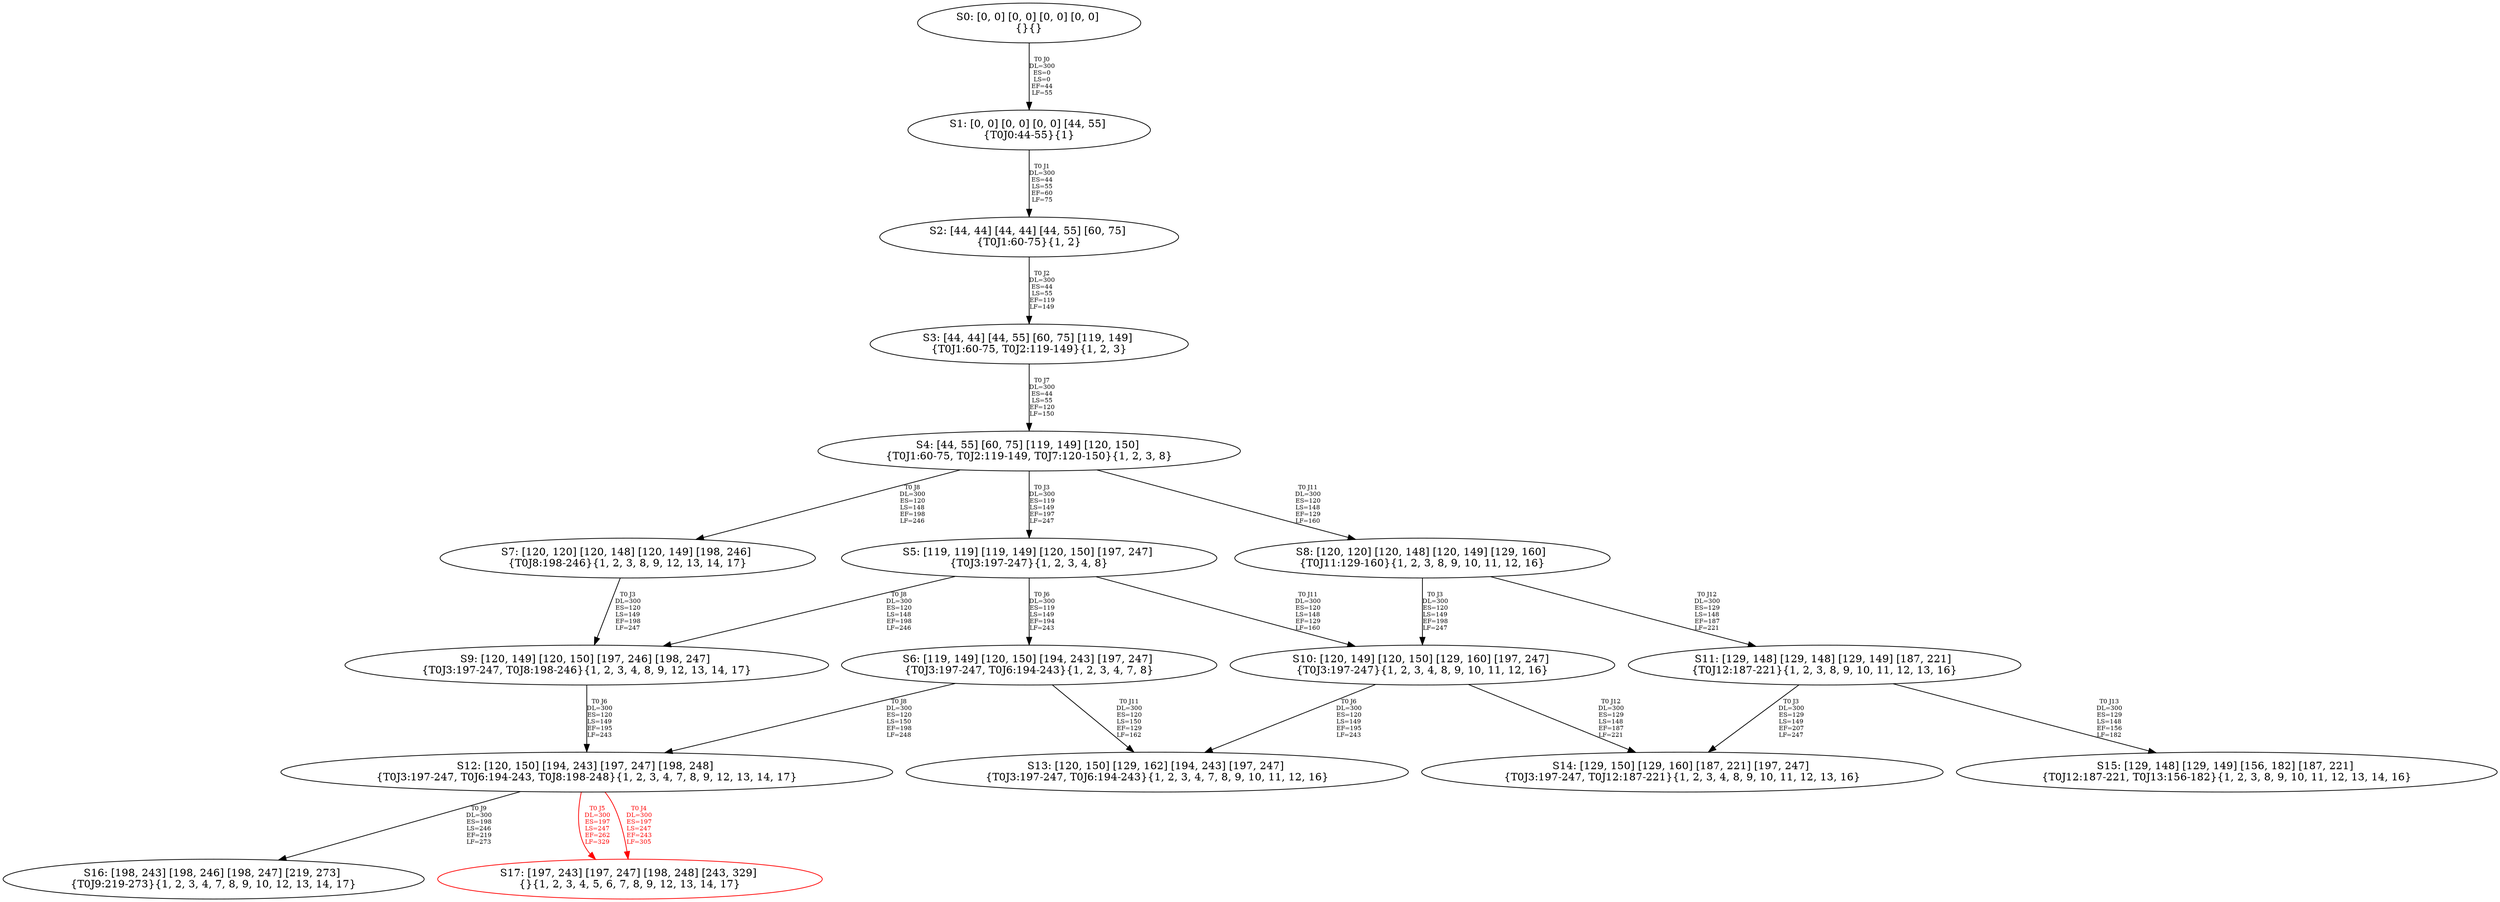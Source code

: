 digraph {
	S0[label="S0: [0, 0] [0, 0] [0, 0] [0, 0] \n{}{}"];
	S1[label="S1: [0, 0] [0, 0] [0, 0] [44, 55] \n{T0J0:44-55}{1}"];
	S2[label="S2: [44, 44] [44, 44] [44, 55] [60, 75] \n{T0J1:60-75}{1, 2}"];
	S3[label="S3: [44, 44] [44, 55] [60, 75] [119, 149] \n{T0J1:60-75, T0J2:119-149}{1, 2, 3}"];
	S4[label="S4: [44, 55] [60, 75] [119, 149] [120, 150] \n{T0J1:60-75, T0J2:119-149, T0J7:120-150}{1, 2, 3, 8}"];
	S5[label="S5: [119, 119] [119, 149] [120, 150] [197, 247] \n{T0J3:197-247}{1, 2, 3, 4, 8}"];
	S6[label="S6: [119, 149] [120, 150] [194, 243] [197, 247] \n{T0J3:197-247, T0J6:194-243}{1, 2, 3, 4, 7, 8}"];
	S7[label="S7: [120, 120] [120, 148] [120, 149] [198, 246] \n{T0J8:198-246}{1, 2, 3, 8, 9, 12, 13, 14, 17}"];
	S8[label="S8: [120, 120] [120, 148] [120, 149] [129, 160] \n{T0J11:129-160}{1, 2, 3, 8, 9, 10, 11, 12, 16}"];
	S9[label="S9: [120, 149] [120, 150] [197, 246] [198, 247] \n{T0J3:197-247, T0J8:198-246}{1, 2, 3, 4, 8, 9, 12, 13, 14, 17}"];
	S10[label="S10: [120, 149] [120, 150] [129, 160] [197, 247] \n{T0J3:197-247}{1, 2, 3, 4, 8, 9, 10, 11, 12, 16}"];
	S11[label="S11: [129, 148] [129, 148] [129, 149] [187, 221] \n{T0J12:187-221}{1, 2, 3, 8, 9, 10, 11, 12, 13, 16}"];
	S12[label="S12: [120, 150] [194, 243] [197, 247] [198, 248] \n{T0J3:197-247, T0J6:194-243, T0J8:198-248}{1, 2, 3, 4, 7, 8, 9, 12, 13, 14, 17}"];
	S13[label="S13: [120, 150] [129, 162] [194, 243] [197, 247] \n{T0J3:197-247, T0J6:194-243}{1, 2, 3, 4, 7, 8, 9, 10, 11, 12, 16}"];
	S14[label="S14: [129, 150] [129, 160] [187, 221] [197, 247] \n{T0J3:197-247, T0J12:187-221}{1, 2, 3, 4, 8, 9, 10, 11, 12, 13, 16}"];
	S15[label="S15: [129, 148] [129, 149] [156, 182] [187, 221] \n{T0J12:187-221, T0J13:156-182}{1, 2, 3, 8, 9, 10, 11, 12, 13, 14, 16}"];
	S16[label="S16: [198, 243] [198, 246] [198, 247] [219, 273] \n{T0J9:219-273}{1, 2, 3, 4, 7, 8, 9, 10, 12, 13, 14, 17}"];
	S17[label="S17: [197, 243] [197, 247] [198, 248] [243, 329] \n{}{1, 2, 3, 4, 5, 6, 7, 8, 9, 12, 13, 14, 17}"];
	S0 -> S1[label="T0 J0\nDL=300\nES=0\nLS=0\nEF=44\nLF=55",fontsize=8];
	S1 -> S2[label="T0 J1\nDL=300\nES=44\nLS=55\nEF=60\nLF=75",fontsize=8];
	S2 -> S3[label="T0 J2\nDL=300\nES=44\nLS=55\nEF=119\nLF=149",fontsize=8];
	S3 -> S4[label="T0 J7\nDL=300\nES=44\nLS=55\nEF=120\nLF=150",fontsize=8];
	S4 -> S5[label="T0 J3\nDL=300\nES=119\nLS=149\nEF=197\nLF=247",fontsize=8];
	S4 -> S7[label="T0 J8\nDL=300\nES=120\nLS=148\nEF=198\nLF=246",fontsize=8];
	S4 -> S8[label="T0 J11\nDL=300\nES=120\nLS=148\nEF=129\nLF=160",fontsize=8];
	S5 -> S6[label="T0 J6\nDL=300\nES=119\nLS=149\nEF=194\nLF=243",fontsize=8];
	S5 -> S9[label="T0 J8\nDL=300\nES=120\nLS=148\nEF=198\nLF=246",fontsize=8];
	S5 -> S10[label="T0 J11\nDL=300\nES=120\nLS=148\nEF=129\nLF=160",fontsize=8];
	S6 -> S12[label="T0 J8\nDL=300\nES=120\nLS=150\nEF=198\nLF=248",fontsize=8];
	S6 -> S13[label="T0 J11\nDL=300\nES=120\nLS=150\nEF=129\nLF=162",fontsize=8];
	S7 -> S9[label="T0 J3\nDL=300\nES=120\nLS=149\nEF=198\nLF=247",fontsize=8];
	S8 -> S10[label="T0 J3\nDL=300\nES=120\nLS=149\nEF=198\nLF=247",fontsize=8];
	S8 -> S11[label="T0 J12\nDL=300\nES=129\nLS=148\nEF=187\nLF=221",fontsize=8];
	S9 -> S12[label="T0 J6\nDL=300\nES=120\nLS=149\nEF=195\nLF=243",fontsize=8];
	S10 -> S13[label="T0 J6\nDL=300\nES=120\nLS=149\nEF=195\nLF=243",fontsize=8];
	S10 -> S14[label="T0 J12\nDL=300\nES=129\nLS=148\nEF=187\nLF=221",fontsize=8];
	S11 -> S14[label="T0 J3\nDL=300\nES=129\nLS=149\nEF=207\nLF=247",fontsize=8];
	S11 -> S15[label="T0 J13\nDL=300\nES=129\nLS=148\nEF=156\nLF=182",fontsize=8];
	S12 -> S17[label="T0 J4\nDL=300\nES=197\nLS=247\nEF=243\nLF=305",color=Red,fontcolor=Red,fontsize=8];
S17[color=Red];
	S12 -> S17[label="T0 J5\nDL=300\nES=197\nLS=247\nEF=262\nLF=329",color=Red,fontcolor=Red,fontsize=8];
S17[color=Red];
	S12 -> S16[label="T0 J9\nDL=300\nES=198\nLS=246\nEF=219\nLF=273",fontsize=8];
}

